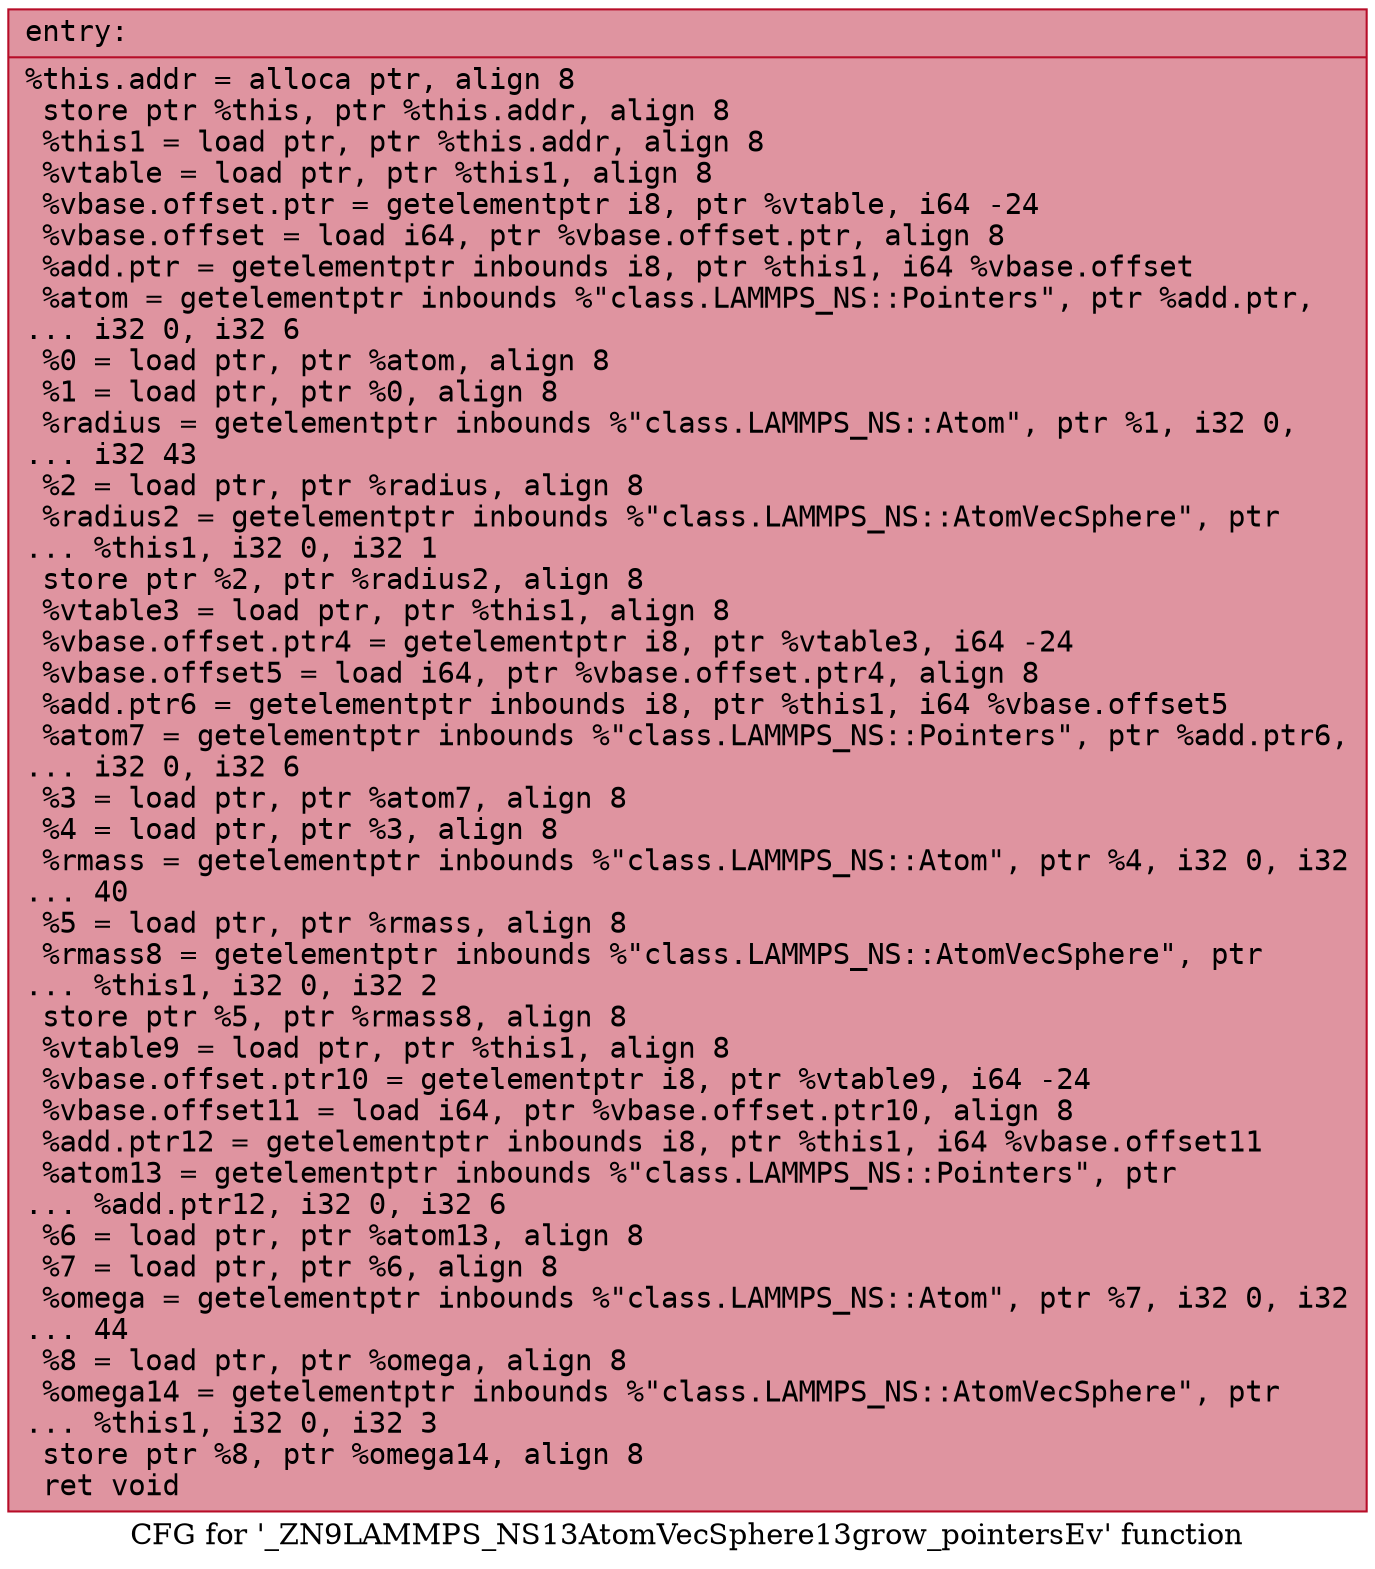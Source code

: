 digraph "CFG for '_ZN9LAMMPS_NS13AtomVecSphere13grow_pointersEv' function" {
	label="CFG for '_ZN9LAMMPS_NS13AtomVecSphere13grow_pointersEv' function";

	Node0x55b701213450 [shape=record,color="#b70d28ff", style=filled, fillcolor="#b70d2870" fontname="Courier",label="{entry:\l|  %this.addr = alloca ptr, align 8\l  store ptr %this, ptr %this.addr, align 8\l  %this1 = load ptr, ptr %this.addr, align 8\l  %vtable = load ptr, ptr %this1, align 8\l  %vbase.offset.ptr = getelementptr i8, ptr %vtable, i64 -24\l  %vbase.offset = load i64, ptr %vbase.offset.ptr, align 8\l  %add.ptr = getelementptr inbounds i8, ptr %this1, i64 %vbase.offset\l  %atom = getelementptr inbounds %\"class.LAMMPS_NS::Pointers\", ptr %add.ptr,\l... i32 0, i32 6\l  %0 = load ptr, ptr %atom, align 8\l  %1 = load ptr, ptr %0, align 8\l  %radius = getelementptr inbounds %\"class.LAMMPS_NS::Atom\", ptr %1, i32 0,\l... i32 43\l  %2 = load ptr, ptr %radius, align 8\l  %radius2 = getelementptr inbounds %\"class.LAMMPS_NS::AtomVecSphere\", ptr\l... %this1, i32 0, i32 1\l  store ptr %2, ptr %radius2, align 8\l  %vtable3 = load ptr, ptr %this1, align 8\l  %vbase.offset.ptr4 = getelementptr i8, ptr %vtable3, i64 -24\l  %vbase.offset5 = load i64, ptr %vbase.offset.ptr4, align 8\l  %add.ptr6 = getelementptr inbounds i8, ptr %this1, i64 %vbase.offset5\l  %atom7 = getelementptr inbounds %\"class.LAMMPS_NS::Pointers\", ptr %add.ptr6,\l... i32 0, i32 6\l  %3 = load ptr, ptr %atom7, align 8\l  %4 = load ptr, ptr %3, align 8\l  %rmass = getelementptr inbounds %\"class.LAMMPS_NS::Atom\", ptr %4, i32 0, i32\l... 40\l  %5 = load ptr, ptr %rmass, align 8\l  %rmass8 = getelementptr inbounds %\"class.LAMMPS_NS::AtomVecSphere\", ptr\l... %this1, i32 0, i32 2\l  store ptr %5, ptr %rmass8, align 8\l  %vtable9 = load ptr, ptr %this1, align 8\l  %vbase.offset.ptr10 = getelementptr i8, ptr %vtable9, i64 -24\l  %vbase.offset11 = load i64, ptr %vbase.offset.ptr10, align 8\l  %add.ptr12 = getelementptr inbounds i8, ptr %this1, i64 %vbase.offset11\l  %atom13 = getelementptr inbounds %\"class.LAMMPS_NS::Pointers\", ptr\l... %add.ptr12, i32 0, i32 6\l  %6 = load ptr, ptr %atom13, align 8\l  %7 = load ptr, ptr %6, align 8\l  %omega = getelementptr inbounds %\"class.LAMMPS_NS::Atom\", ptr %7, i32 0, i32\l... 44\l  %8 = load ptr, ptr %omega, align 8\l  %omega14 = getelementptr inbounds %\"class.LAMMPS_NS::AtomVecSphere\", ptr\l... %this1, i32 0, i32 3\l  store ptr %8, ptr %omega14, align 8\l  ret void\l}"];
}
